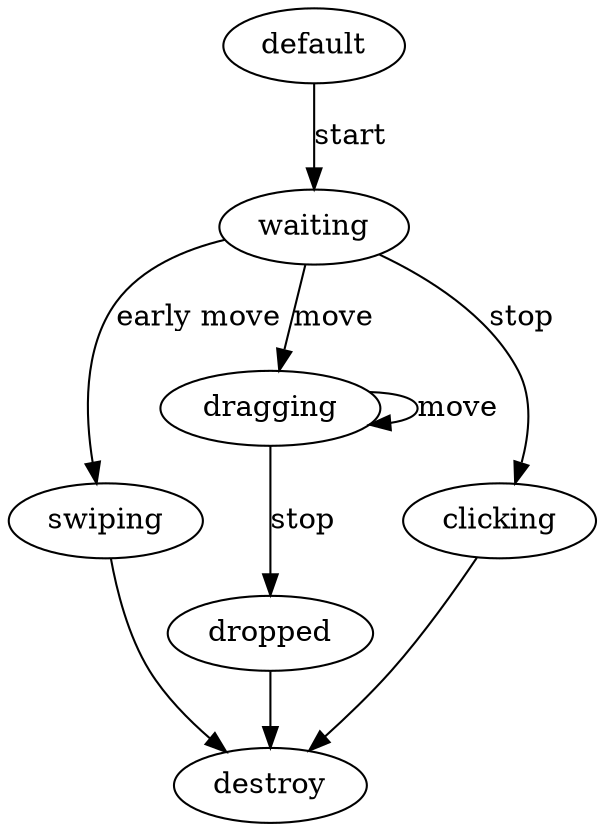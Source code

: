 digraph {
  default -> waiting [label="start"]
  waiting -> swiping [label="early move"]
  swiping -> destroy
  waiting -> dragging [label="move"]
  waiting -> clicking [label="stop"]
  clicking -> destroy
  dragging -> dragging [label="move"]
  dragging -> dropped [label="stop"]
  dropped -> destroy
}
